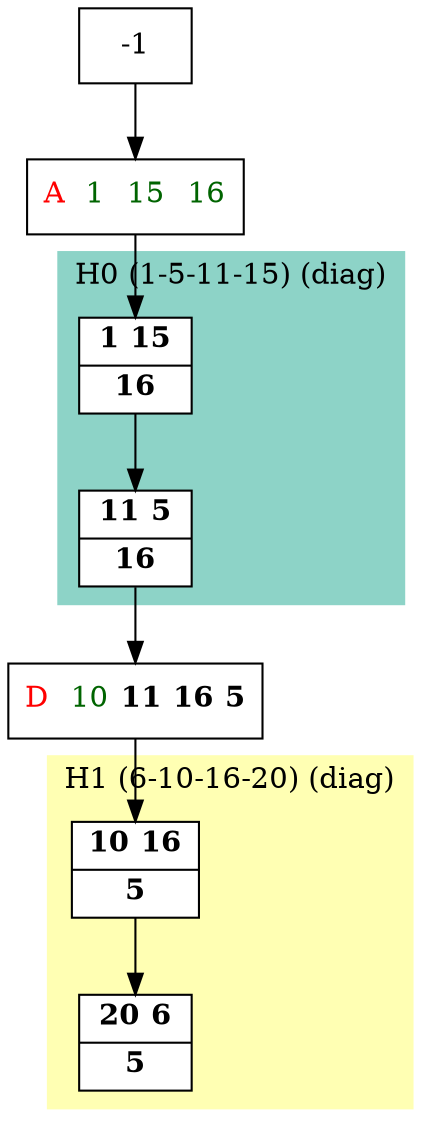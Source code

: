 digraph G {
    node [shape=box];
    subgraph cluster0 {
        node [style=filled,fillcolor=white];
        labeljust="l";
        style=filled;
        color="#8DD3C7";
        H0_0 -> H0_7;
        label="H0 (1-5-11-15) (diag)";
    }
    subgraph cluster1 {
        node [style=filled,fillcolor=white];
        labeljust="l";
        style=filled;
        color="#FFFFB3";
        H1_7 -> H1_0;
        label="H1 (6-10-16-20) (diag)";
    }
     1 [shape=record,label= <{  <FONT COLOR="RED">A</FONT>  <FONT COLOR="DARKGREEN">1</FONT>  <FONT COLOR="DARKGREEN">15</FONT>  <FONT COLOR="DARKGREEN">16</FONT>}> ];
     -1  ->  1;
     H0_0 [shape=record,label= <{ <b>1</b> <b>15</b>|  <b>16</b>}> ];
     1  ->  H0_0;
     H0_7 [shape=record,label= <{ <b>11</b> <b>5</b>|  <b>16</b>}> ];
     10 [shape=record,label= <{  <FONT COLOR="RED">D</FONT>  <FONT COLOR="DARKGREEN">10</FONT> <b>11</b> <b>16</b> <b>5</b>}> ];
     H0_7  ->  10;
     H1_7 [shape=record,label= <{ <b>10</b> <b>16</b>|  <b>5</b>}> ];
     10  ->  H1_7;
     H1_0 [shape=record,label= <{ <b>20</b> <b>6</b>|  <b>5</b>}> ];
}

